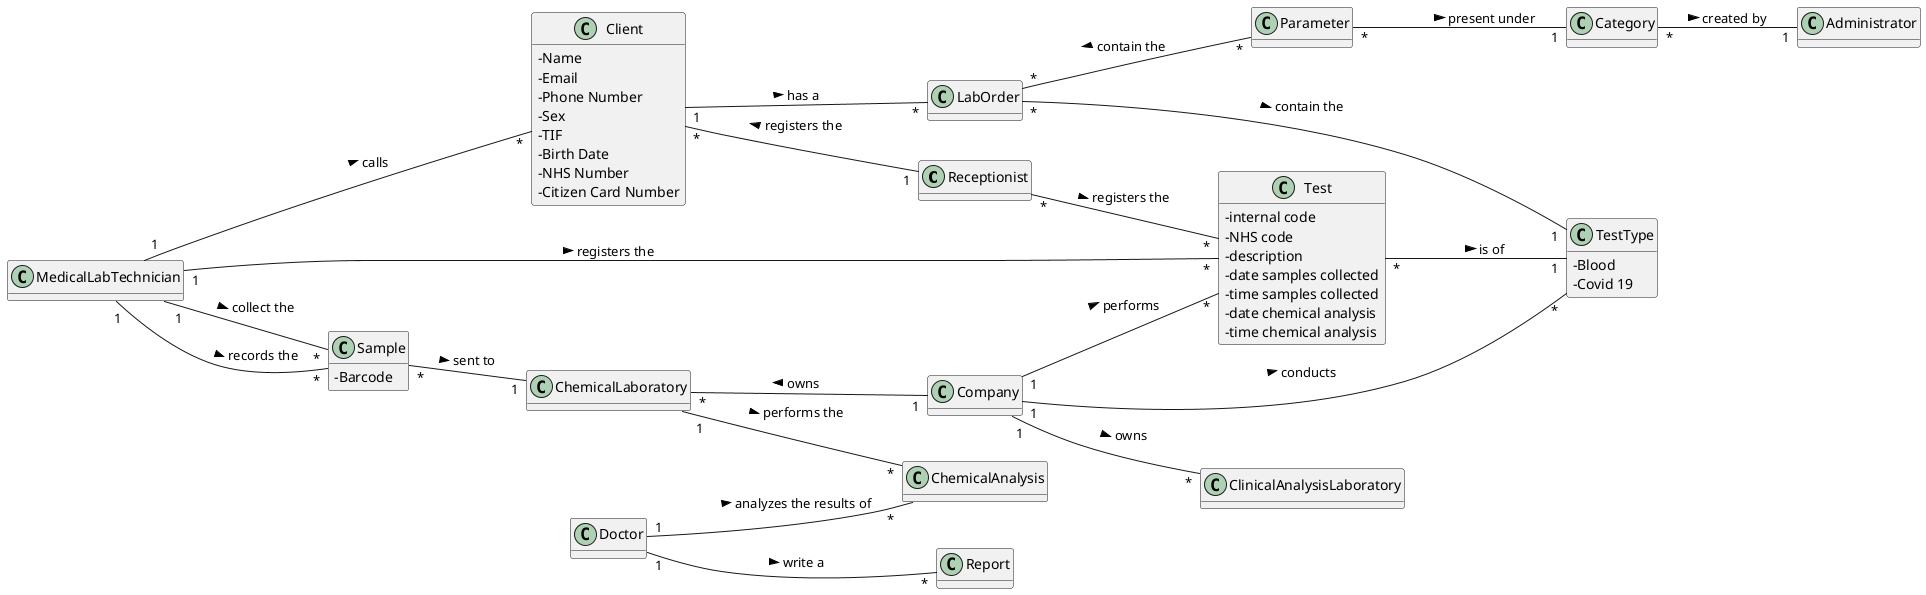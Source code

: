 @startuml
'https://plantuml.com/class-diagram

hide methods
left to right direction
skinparam classAttributeIconSize 0

class Receptionist {

}

class Client {
 - Name
 - Email
 - Phone Number
 - Sex
 - TIF
 - Birth Date
 - NHS Number
 - Citizen Card Number

}

class Doctor {

}

class Administrator{

}



class LabOrder {

}

class Category {

}

class TestType {
- Blood
- Covid 19
}

class Sample {
- Barcode
}

class Report {

}

class Test {
- internal code
- NHS code
- description
- date samples collected
- time samples collected
- date chemical analysis
- time chemical analysis
}

class Parameter {

}

class Company {

}

class ChemicalLaboratory{

}

class MedicalLabTechnician {

}

class ChemicalAnalysis {

}

class ClinicalAnalysisLaboratory{

}

Client "*" -- "1" Receptionist: registers the <
LabOrder "*" -- "1" TestType: contain the >
Client "1" -- "*" LabOrder: has a >
Doctor "1" -- "*" Report: write a >
Receptionist "*" -- "*" Test: registers the >
Test "*" -- "1" TestType: is of >
Parameter "*" -- "1" Category: present under >
Category "*" -- "1" Administrator: created by >
Company "1" -- "*" Test: performs >
Sample "*" -- "1" ChemicalLaboratory: sent to >
Company "1" -- "*" TestType: conducts >
MedicalLabTechnician "1" -- "*" Client: calls >
ChemicalLaboratory "1" -- "*" ChemicalAnalysis: performs the >
MedicalLabTechnician "1" -- "*" Sample: records the >
Company "1" -- "*" ClinicalAnalysisLaboratory: owns >
ChemicalLaboratory "*" -- "1" Company: owns <
LabOrder "*" -- "*" Parameter: contain the <
MedicalLabTechnician "1" -- "*" Test: registers the >
MedicalLabTechnician "1" -- "*" Sample: collect the >
Doctor "1" -- "*" ChemicalAnalysis: analyzes the results of >


@enduml
